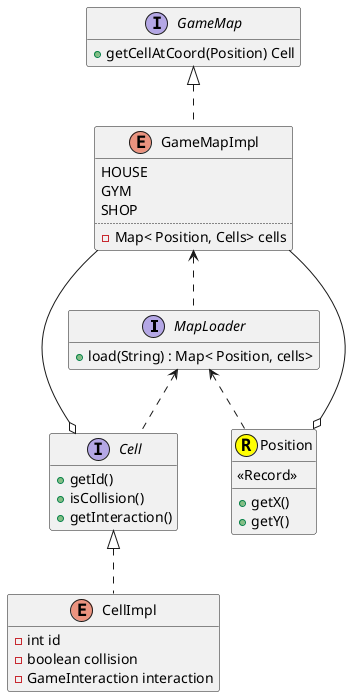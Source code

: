 @startuml
'https://plantuml.com/class-diagram

hide empty members

    MapLoader <.. Cell
    GameMapImpl --o Cell
    GameMapImpl --o Position
    GameMapImpl <.. MapLoader
    MapLoader <.. Position


    enum CellImpl implements  Cell{
        -int id
        -boolean collision
        -GameInteraction interaction
    }

    enum GameMapImpl implements GameMap{
        HOUSE
        GYM
        SHOP
        ..
        -Map< Position, Cells> cells
    }

    class Position << (R, yellow) >>{
        <<Record>>
        +getX()
        +getY()
    }
    interface Cell{
        +getId()
        +isCollision()
        +getInteraction()
    }

    interface GameMap{
        +getCellAtCoord(Position) Cell
    }

    interface MapLoader{
        +load(String) : Map< Position, cells>
    }

@enduml